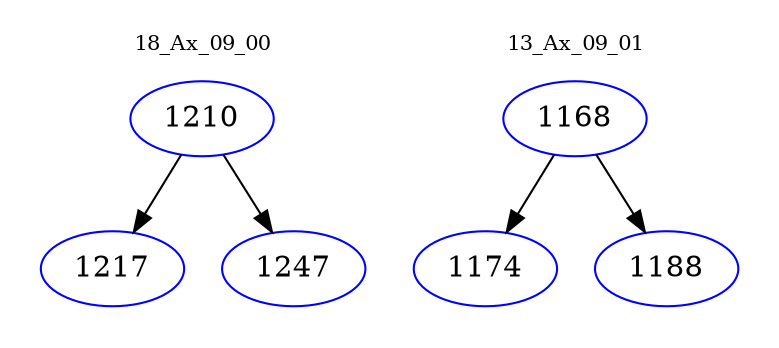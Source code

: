 digraph{
subgraph cluster_0 {
color = white
label = "18_Ax_09_00";
fontsize=10;
T0_1210 [label="1210", color="blue"]
T0_1210 -> T0_1217 [color="black"]
T0_1217 [label="1217", color="blue"]
T0_1210 -> T0_1247 [color="black"]
T0_1247 [label="1247", color="blue"]
}
subgraph cluster_1 {
color = white
label = "13_Ax_09_01";
fontsize=10;
T1_1168 [label="1168", color="blue"]
T1_1168 -> T1_1174 [color="black"]
T1_1174 [label="1174", color="blue"]
T1_1168 -> T1_1188 [color="black"]
T1_1188 [label="1188", color="blue"]
}
}
